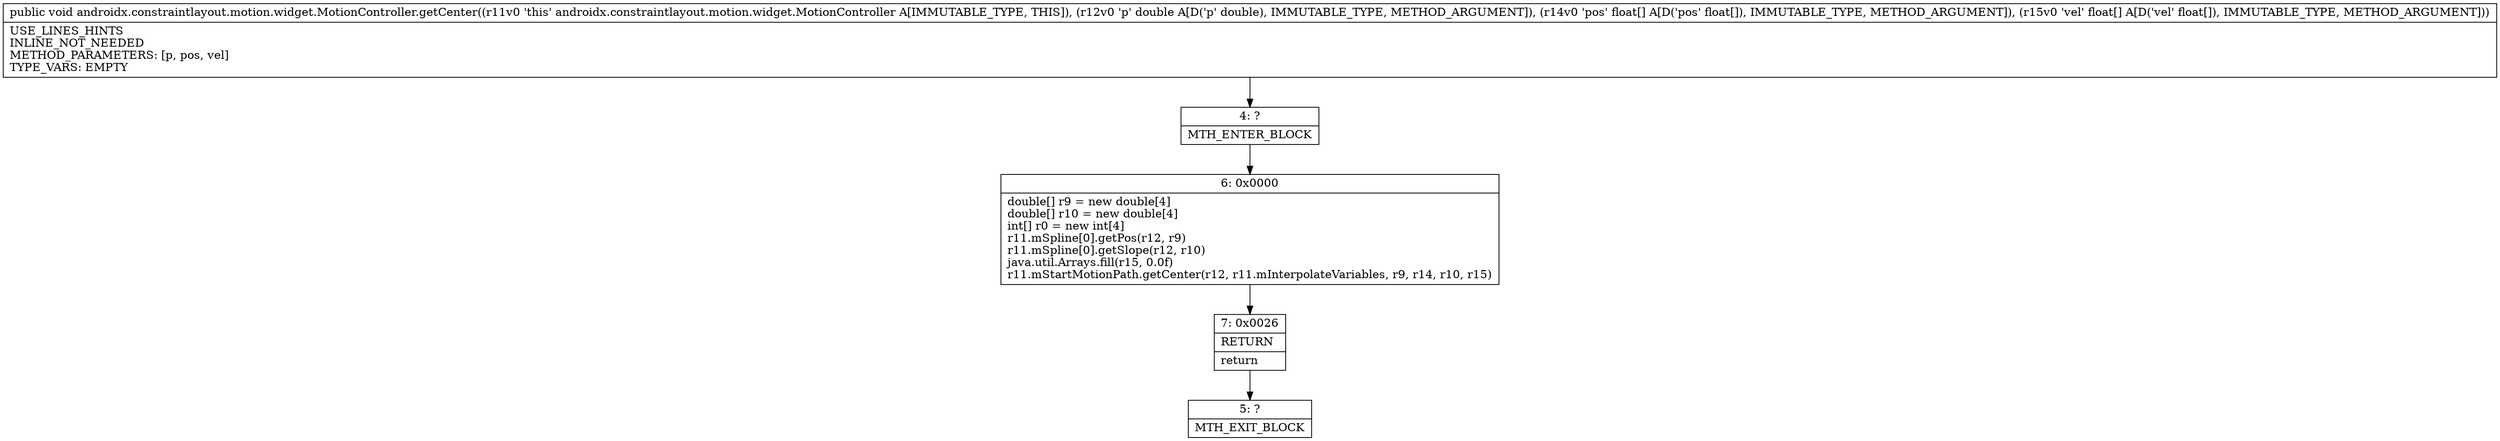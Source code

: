 digraph "CFG forandroidx.constraintlayout.motion.widget.MotionController.getCenter(D[F[F)V" {
Node_4 [shape=record,label="{4\:\ ?|MTH_ENTER_BLOCK\l}"];
Node_6 [shape=record,label="{6\:\ 0x0000|double[] r9 = new double[4]\ldouble[] r10 = new double[4]\lint[] r0 = new int[4]\lr11.mSpline[0].getPos(r12, r9)\lr11.mSpline[0].getSlope(r12, r10)\ljava.util.Arrays.fill(r15, 0.0f)\lr11.mStartMotionPath.getCenter(r12, r11.mInterpolateVariables, r9, r14, r10, r15)\l}"];
Node_7 [shape=record,label="{7\:\ 0x0026|RETURN\l|return\l}"];
Node_5 [shape=record,label="{5\:\ ?|MTH_EXIT_BLOCK\l}"];
MethodNode[shape=record,label="{public void androidx.constraintlayout.motion.widget.MotionController.getCenter((r11v0 'this' androidx.constraintlayout.motion.widget.MotionController A[IMMUTABLE_TYPE, THIS]), (r12v0 'p' double A[D('p' double), IMMUTABLE_TYPE, METHOD_ARGUMENT]), (r14v0 'pos' float[] A[D('pos' float[]), IMMUTABLE_TYPE, METHOD_ARGUMENT]), (r15v0 'vel' float[] A[D('vel' float[]), IMMUTABLE_TYPE, METHOD_ARGUMENT]))  | USE_LINES_HINTS\lINLINE_NOT_NEEDED\lMETHOD_PARAMETERS: [p, pos, vel]\lTYPE_VARS: EMPTY\l}"];
MethodNode -> Node_4;Node_4 -> Node_6;
Node_6 -> Node_7;
Node_7 -> Node_5;
}

